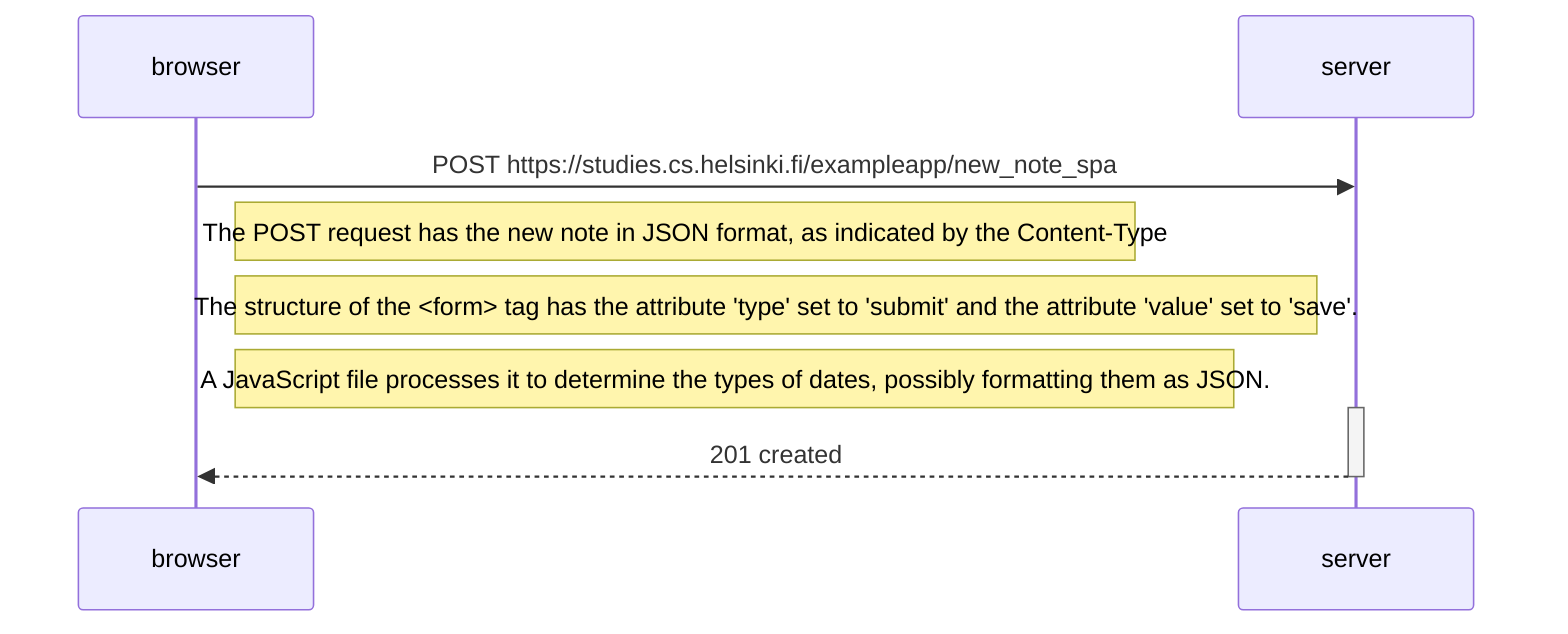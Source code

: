 sequenceDiagram
    participant browser
    participant server

    browser->>server: POST https://studies.cs.helsinki.fi/exampleapp/new_note_spa
    Note right of browser: The POST request has the new note in JSON format, as indicated by the Content-Type 
    Note right of browser: The structure of the <form> tag has the attribute 'type' set to 'submit' and the attribute 'value' set to 'save'.
    Note right of browser: A JavaScript file processes it to determine the types of dates, possibly formatting them as JSON.
    activate server
    server-->>browser: 201 created
    deactivate server